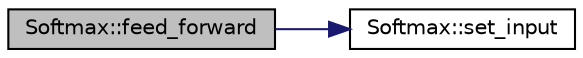 digraph "Softmax::feed_forward"
{
 // LATEX_PDF_SIZE
  edge [fontname="Helvetica",fontsize="10",labelfontname="Helvetica",labelfontsize="10"];
  node [fontname="Helvetica",fontsize="10",shape=record];
  rankdir="LR";
  Node2 [label="Softmax::feed_forward",height=0.2,width=0.4,color="black", fillcolor="grey75", style="filled", fontcolor="black",tooltip="Forward pass of the Softmax Layer."];
  Node2 -> Node3 [color="midnightblue",fontsize="10",style="solid",fontname="Helvetica"];
  Node3 [label="Softmax::set_input",height=0.2,width=0.4,color="black", fillcolor="white", style="filled",URL="$classSoftmax.html#a7e08e63de5e4fdd79f6d83d19dd7efb2",tooltip="Set input."];
}
